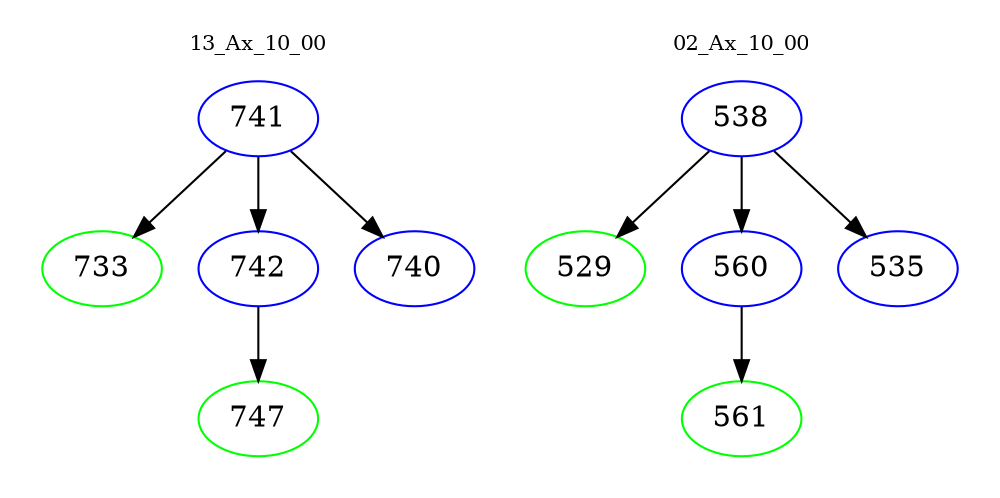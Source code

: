digraph{
subgraph cluster_0 {
color = white
label = "13_Ax_10_00";
fontsize=10;
T0_741 [label="741", color="blue"]
T0_741 -> T0_733 [color="black"]
T0_733 [label="733", color="green"]
T0_741 -> T0_742 [color="black"]
T0_742 [label="742", color="blue"]
T0_742 -> T0_747 [color="black"]
T0_747 [label="747", color="green"]
T0_741 -> T0_740 [color="black"]
T0_740 [label="740", color="blue"]
}
subgraph cluster_1 {
color = white
label = "02_Ax_10_00";
fontsize=10;
T1_538 [label="538", color="blue"]
T1_538 -> T1_529 [color="black"]
T1_529 [label="529", color="green"]
T1_538 -> T1_560 [color="black"]
T1_560 [label="560", color="blue"]
T1_560 -> T1_561 [color="black"]
T1_561 [label="561", color="green"]
T1_538 -> T1_535 [color="black"]
T1_535 [label="535", color="blue"]
}
}

